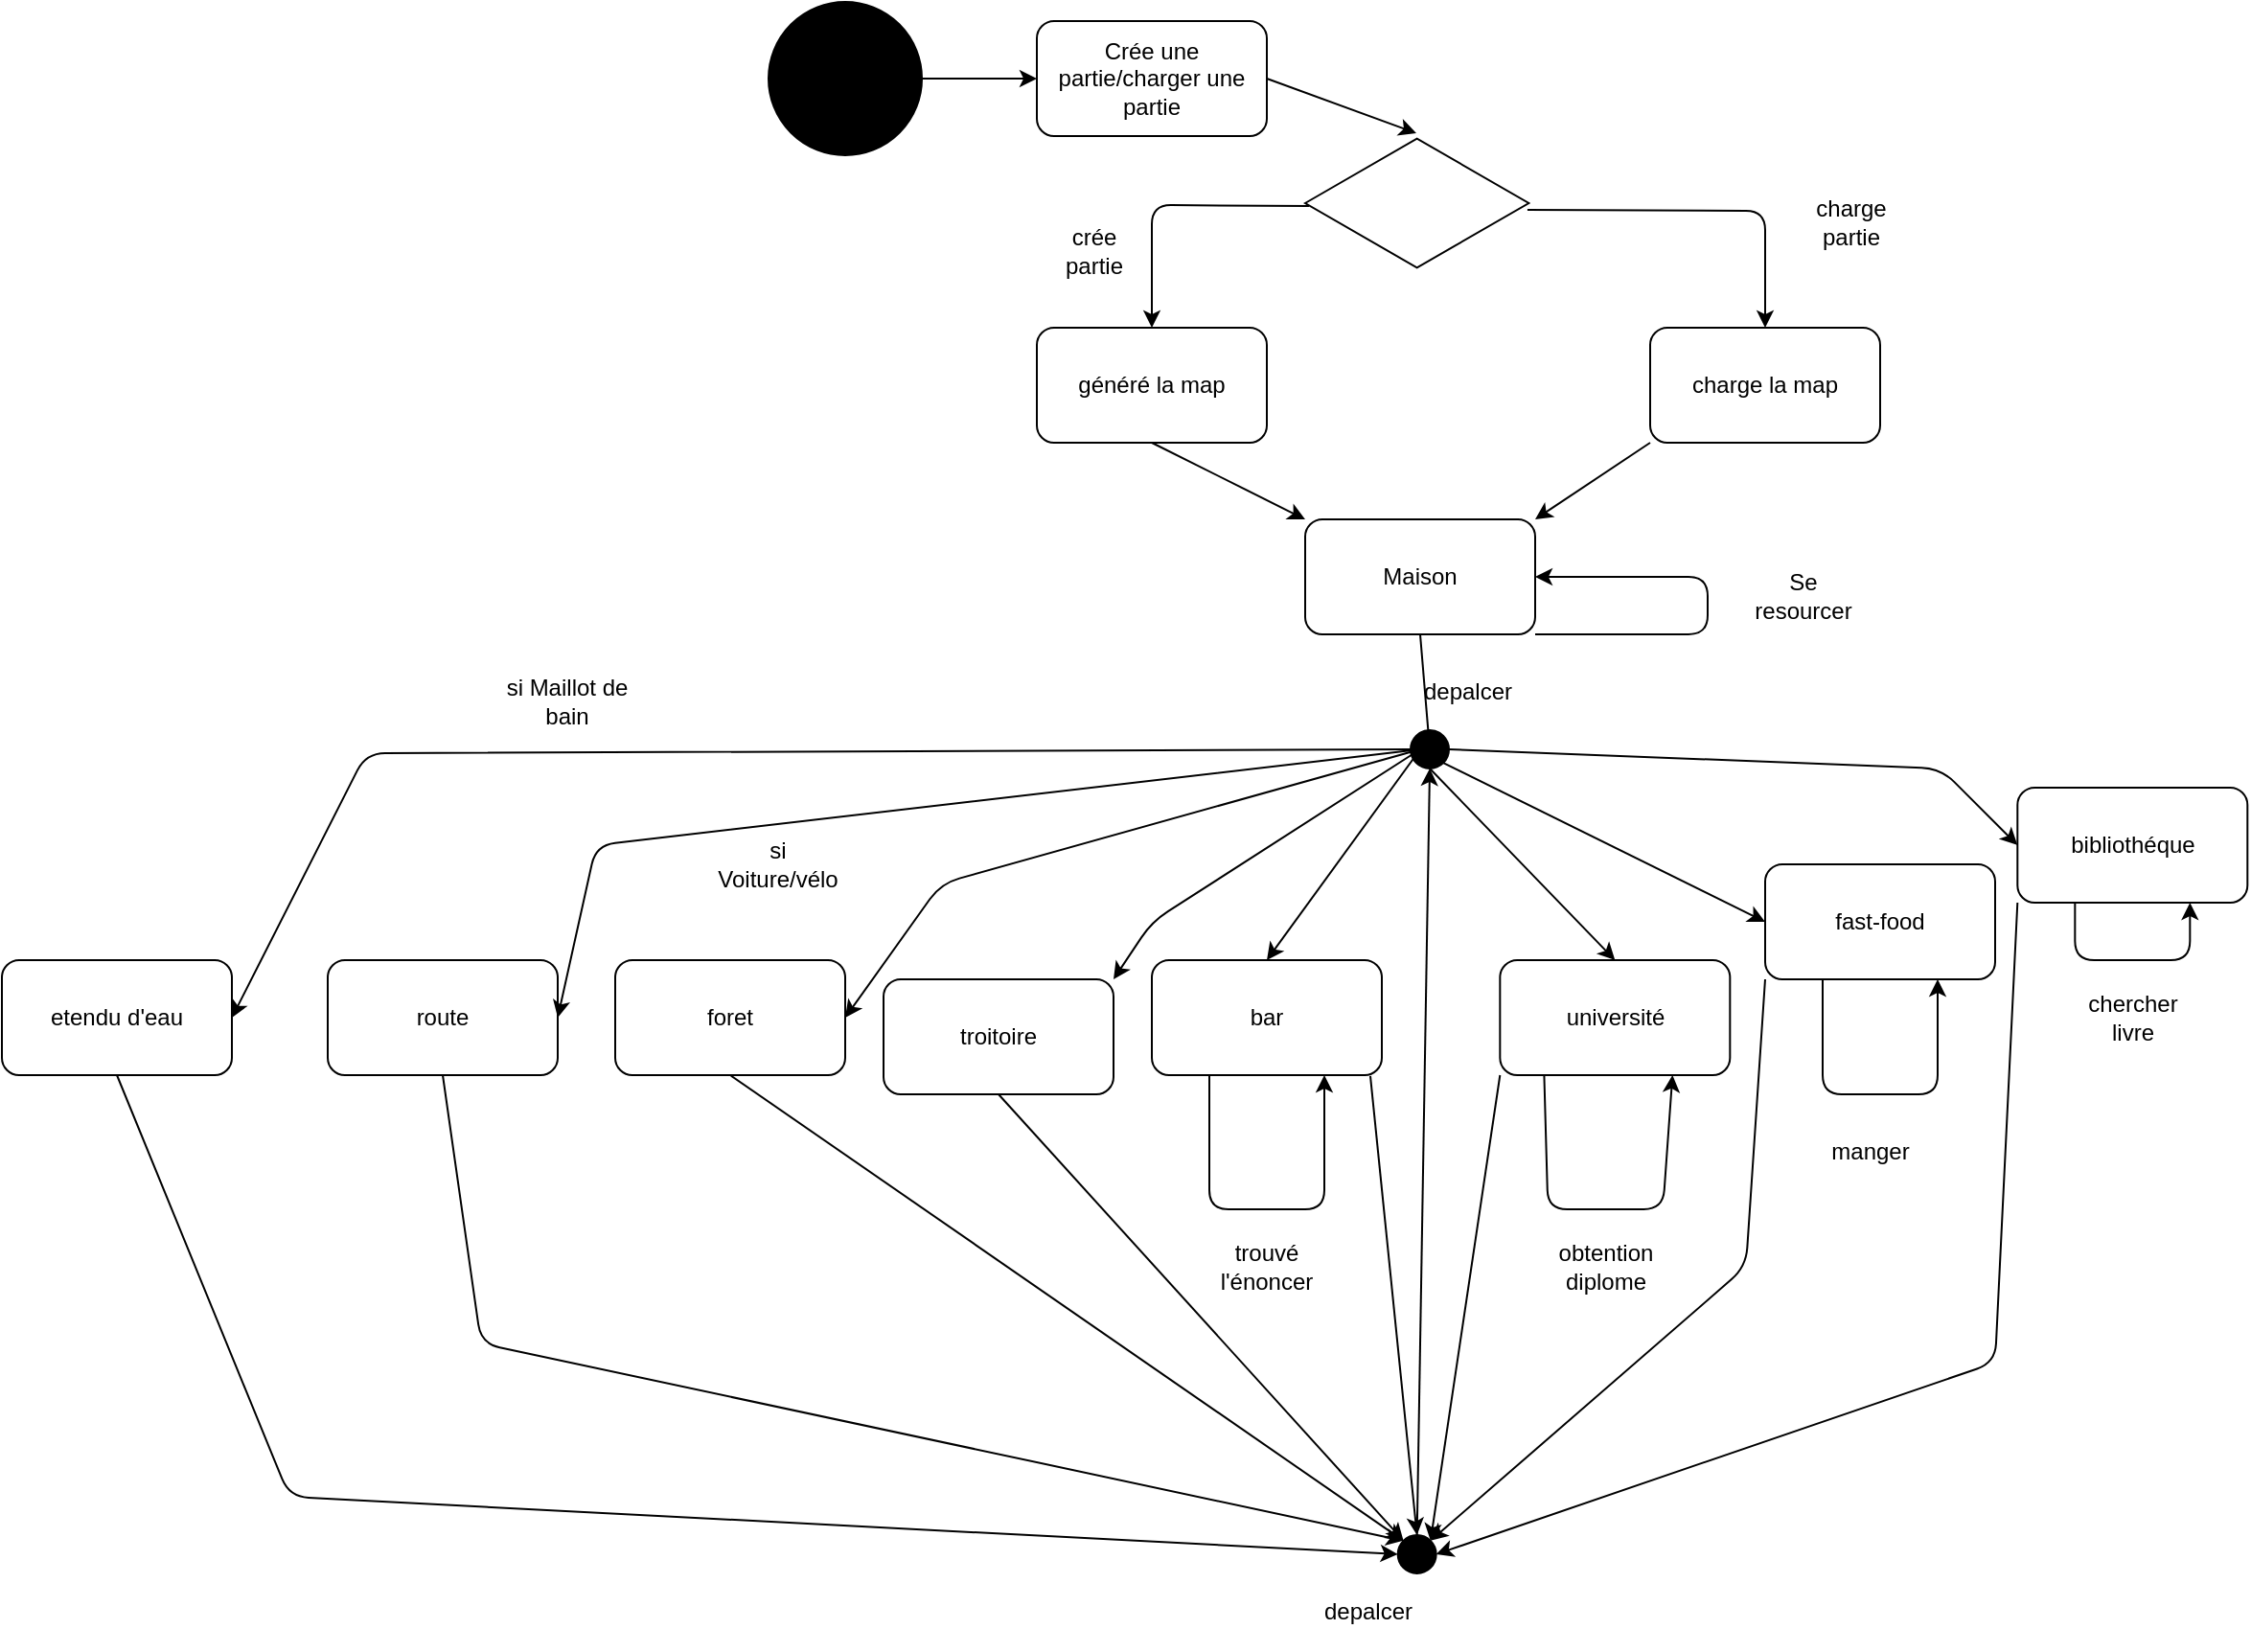 <mxfile version="14.0.3" type="device"><diagram id="R2lEEEUBdFMjLlhIrx00" name="Page-1"><mxGraphModel dx="2272" dy="708" grid="1" gridSize="10" guides="1" tooltips="1" connect="1" arrows="1" fold="1" page="1" pageScale="1" pageWidth="850" pageHeight="1100" math="0" shadow="0" extFonts="Permanent Marker^https://fonts.googleapis.com/css?family=Permanent+Marker"><root><mxCell id="0"/><mxCell id="1" parent="0"/><mxCell id="E-CY_r-HKOawPC3uCSxj-2" value="" style="ellipse;whiteSpace=wrap;html=1;aspect=fixed;fillColor=#000000;" vertex="1" parent="1"><mxGeometry x="70" y="20" width="80" height="80" as="geometry"/></mxCell><mxCell id="E-CY_r-HKOawPC3uCSxj-3" value="Crée une partie/charger une partie" style="rounded=1;whiteSpace=wrap;html=1;" vertex="1" parent="1"><mxGeometry x="210" y="30" width="120" height="60" as="geometry"/></mxCell><mxCell id="E-CY_r-HKOawPC3uCSxj-4" value="" style="endArrow=classic;html=1;exitX=1;exitY=0.5;exitDx=0;exitDy=0;entryX=0;entryY=0.5;entryDx=0;entryDy=0;" edge="1" parent="1" source="E-CY_r-HKOawPC3uCSxj-2" target="E-CY_r-HKOawPC3uCSxj-3"><mxGeometry width="50" height="50" relative="1" as="geometry"><mxPoint x="400" y="400" as="sourcePoint"/><mxPoint x="450" y="350" as="targetPoint"/></mxGeometry></mxCell><mxCell id="E-CY_r-HKOawPC3uCSxj-5" value="" style="html=1;whiteSpace=wrap;aspect=fixed;shape=isoRectangle;fillColor=#FFFFFF;" vertex="1" parent="1"><mxGeometry x="350" y="90" width="116.67" height="70" as="geometry"/></mxCell><mxCell id="E-CY_r-HKOawPC3uCSxj-6" value="" style="endArrow=classic;html=1;exitX=1;exitY=0.5;exitDx=0;exitDy=0;entryX=0.497;entryY=-0.021;entryDx=0;entryDy=0;entryPerimeter=0;" edge="1" parent="1" source="E-CY_r-HKOawPC3uCSxj-3" target="E-CY_r-HKOawPC3uCSxj-5"><mxGeometry width="50" height="50" relative="1" as="geometry"><mxPoint x="400" y="300" as="sourcePoint"/><mxPoint x="450" y="250" as="targetPoint"/></mxGeometry></mxCell><mxCell id="E-CY_r-HKOawPC3uCSxj-7" value="charge la map" style="rounded=1;whiteSpace=wrap;html=1;fillColor=#FFFFFF;" vertex="1" parent="1"><mxGeometry x="530" y="190" width="120" height="60" as="geometry"/></mxCell><mxCell id="E-CY_r-HKOawPC3uCSxj-8" value="généré la map" style="rounded=1;whiteSpace=wrap;html=1;fillColor=#FFFFFF;" vertex="1" parent="1"><mxGeometry x="210" y="190" width="120" height="60" as="geometry"/></mxCell><mxCell id="E-CY_r-HKOawPC3uCSxj-9" value="" style="endArrow=classic;html=1;entryX=0.5;entryY=0;entryDx=0;entryDy=0;exitX=0.994;exitY=0.55;exitDx=0;exitDy=0;exitPerimeter=0;" edge="1" parent="1" source="E-CY_r-HKOawPC3uCSxj-5" target="E-CY_r-HKOawPC3uCSxj-7"><mxGeometry width="50" height="50" relative="1" as="geometry"><mxPoint x="470" y="130" as="sourcePoint"/><mxPoint x="450" y="250" as="targetPoint"/><Array as="points"><mxPoint x="590" y="129"/></Array></mxGeometry></mxCell><mxCell id="E-CY_r-HKOawPC3uCSxj-10" value="" style="endArrow=classic;html=1;exitX=0.017;exitY=0.521;exitDx=0;exitDy=0;exitPerimeter=0;entryX=0.5;entryY=0;entryDx=0;entryDy=0;" edge="1" parent="1" source="E-CY_r-HKOawPC3uCSxj-5" target="E-CY_r-HKOawPC3uCSxj-8"><mxGeometry width="50" height="50" relative="1" as="geometry"><mxPoint x="400" y="300" as="sourcePoint"/><mxPoint x="450" y="250" as="targetPoint"/><Array as="points"><mxPoint x="270" y="126"/></Array></mxGeometry></mxCell><mxCell id="E-CY_r-HKOawPC3uCSxj-11" value="crée partie" style="text;html=1;strokeColor=none;fillColor=none;align=center;verticalAlign=middle;whiteSpace=wrap;rounded=0;" vertex="1" parent="1"><mxGeometry x="220" y="140" width="40" height="20" as="geometry"/></mxCell><mxCell id="E-CY_r-HKOawPC3uCSxj-13" value="charge partie" style="text;html=1;strokeColor=none;fillColor=none;align=center;verticalAlign=middle;whiteSpace=wrap;rounded=0;" vertex="1" parent="1"><mxGeometry x="600" y="120" width="70" height="30" as="geometry"/></mxCell><mxCell id="E-CY_r-HKOawPC3uCSxj-14" value="Maison" style="rounded=1;whiteSpace=wrap;html=1;fillColor=#FFFFFF;" vertex="1" parent="1"><mxGeometry x="350" y="290" width="120" height="60" as="geometry"/></mxCell><mxCell id="E-CY_r-HKOawPC3uCSxj-15" value="" style="endArrow=classic;html=1;exitX=0.5;exitY=1;exitDx=0;exitDy=0;entryX=0;entryY=0;entryDx=0;entryDy=0;" edge="1" parent="1" source="E-CY_r-HKOawPC3uCSxj-8" target="E-CY_r-HKOawPC3uCSxj-14"><mxGeometry width="50" height="50" relative="1" as="geometry"><mxPoint x="400" y="290" as="sourcePoint"/><mxPoint x="450" y="240" as="targetPoint"/></mxGeometry></mxCell><mxCell id="E-CY_r-HKOawPC3uCSxj-16" value="" style="endArrow=classic;html=1;entryX=1;entryY=0;entryDx=0;entryDy=0;exitX=0;exitY=1;exitDx=0;exitDy=0;" edge="1" parent="1" source="E-CY_r-HKOawPC3uCSxj-7" target="E-CY_r-HKOawPC3uCSxj-14"><mxGeometry width="50" height="50" relative="1" as="geometry"><mxPoint x="400" y="290" as="sourcePoint"/><mxPoint x="450" y="240" as="targetPoint"/></mxGeometry></mxCell><mxCell id="E-CY_r-HKOawPC3uCSxj-17" value="" style="endArrow=classic;html=1;entryX=1;entryY=0.5;entryDx=0;entryDy=0;exitX=1;exitY=1;exitDx=0;exitDy=0;" edge="1" parent="1" source="E-CY_r-HKOawPC3uCSxj-14" target="E-CY_r-HKOawPC3uCSxj-14"><mxGeometry width="50" height="50" relative="1" as="geometry"><mxPoint x="400" y="520" as="sourcePoint"/><mxPoint x="450" y="470" as="targetPoint"/><Array as="points"><mxPoint x="560" y="350"/><mxPoint x="560" y="320"/></Array></mxGeometry></mxCell><mxCell id="E-CY_r-HKOawPC3uCSxj-18" value="Se resourcer" style="text;html=1;strokeColor=none;fillColor=none;align=center;verticalAlign=middle;whiteSpace=wrap;rounded=0;" vertex="1" parent="1"><mxGeometry x="580" y="310" width="60" height="40" as="geometry"/></mxCell><mxCell id="E-CY_r-HKOawPC3uCSxj-19" value="bibliothéque" style="rounded=1;whiteSpace=wrap;html=1;fillColor=#FFFFFF;" vertex="1" parent="1"><mxGeometry x="721.66" y="430" width="120" height="60" as="geometry"/></mxCell><mxCell id="E-CY_r-HKOawPC3uCSxj-21" value="depalcer" style="text;html=1;strokeColor=none;fillColor=none;align=center;verticalAlign=middle;whiteSpace=wrap;rounded=0;" vertex="1" parent="1"><mxGeometry x="400" y="360" width="70" height="40" as="geometry"/></mxCell><mxCell id="E-CY_r-HKOawPC3uCSxj-22" value="fast-food" style="rounded=1;whiteSpace=wrap;html=1;fillColor=#FFFFFF;" vertex="1" parent="1"><mxGeometry x="590" y="470" width="120" height="60" as="geometry"/></mxCell><mxCell id="E-CY_r-HKOawPC3uCSxj-24" value="" style="endArrow=none;html=1;exitX=0.5;exitY=1;exitDx=0;exitDy=0;" edge="1" parent="1" source="E-CY_r-HKOawPC3uCSxj-48"><mxGeometry width="50" height="50" relative="1" as="geometry"><mxPoint x="400" y="400" as="sourcePoint"/><mxPoint x="410" y="410" as="targetPoint"/></mxGeometry></mxCell><mxCell id="E-CY_r-HKOawPC3uCSxj-25" value="université" style="rounded=1;whiteSpace=wrap;html=1;fillColor=#FFFFFF;" vertex="1" parent="1"><mxGeometry x="451.66" y="520" width="120" height="60" as="geometry"/></mxCell><mxCell id="E-CY_r-HKOawPC3uCSxj-26" value="bar" style="rounded=1;whiteSpace=wrap;html=1;fillColor=#FFFFFF;" vertex="1" parent="1"><mxGeometry x="270" y="520" width="120" height="60" as="geometry"/></mxCell><mxCell id="E-CY_r-HKOawPC3uCSxj-27" value="" style="endArrow=classic;html=1;entryX=0;entryY=0.5;entryDx=0;entryDy=0;exitX=1;exitY=0.5;exitDx=0;exitDy=0;" edge="1" parent="1" source="E-CY_r-HKOawPC3uCSxj-48" target="E-CY_r-HKOawPC3uCSxj-19"><mxGeometry width="50" height="50" relative="1" as="geometry"><mxPoint x="461.66" y="410" as="sourcePoint"/><mxPoint x="541.66" y="420" as="targetPoint"/><Array as="points"><mxPoint x="681.66" y="420"/></Array></mxGeometry></mxCell><mxCell id="E-CY_r-HKOawPC3uCSxj-28" value="" style="endArrow=classic;html=1;entryX=0;entryY=0.5;entryDx=0;entryDy=0;exitX=1;exitY=1;exitDx=0;exitDy=0;" edge="1" parent="1" source="E-CY_r-HKOawPC3uCSxj-48" target="E-CY_r-HKOawPC3uCSxj-22"><mxGeometry width="50" height="50" relative="1" as="geometry"><mxPoint x="461.66" y="410" as="sourcePoint"/><mxPoint x="551.66" y="350" as="targetPoint"/></mxGeometry></mxCell><mxCell id="E-CY_r-HKOawPC3uCSxj-29" value="" style="endArrow=classic;html=1;entryX=0.5;entryY=0;entryDx=0;entryDy=0;exitX=0.5;exitY=1;exitDx=0;exitDy=0;" edge="1" parent="1" source="E-CY_r-HKOawPC3uCSxj-48" target="E-CY_r-HKOawPC3uCSxj-25"><mxGeometry width="50" height="50" relative="1" as="geometry"><mxPoint x="461.66" y="410" as="sourcePoint"/><mxPoint x="561.66" y="360" as="targetPoint"/></mxGeometry></mxCell><mxCell id="E-CY_r-HKOawPC3uCSxj-30" value="" style="endArrow=classic;html=1;entryX=0.5;entryY=0;entryDx=0;entryDy=0;" edge="1" parent="1" target="E-CY_r-HKOawPC3uCSxj-26"><mxGeometry width="50" height="50" relative="1" as="geometry"><mxPoint x="410" y="410" as="sourcePoint"/><mxPoint x="520" y="370" as="targetPoint"/></mxGeometry></mxCell><mxCell id="E-CY_r-HKOawPC3uCSxj-31" value="troitoire" style="rounded=1;whiteSpace=wrap;html=1;fillColor=#FFFFFF;" vertex="1" parent="1"><mxGeometry x="130" y="530" width="120" height="60" as="geometry"/></mxCell><mxCell id="E-CY_r-HKOawPC3uCSxj-32" value="route" style="rounded=1;whiteSpace=wrap;html=1;fillColor=#FFFFFF;" vertex="1" parent="1"><mxGeometry x="-160" y="520" width="120" height="60" as="geometry"/></mxCell><mxCell id="E-CY_r-HKOawPC3uCSxj-33" value="foret" style="rounded=1;whiteSpace=wrap;html=1;fillColor=#FFFFFF;" vertex="1" parent="1"><mxGeometry x="-10" y="520" width="120" height="60" as="geometry"/></mxCell><mxCell id="E-CY_r-HKOawPC3uCSxj-34" value="" style="endArrow=classic;html=1;entryX=1;entryY=0;entryDx=0;entryDy=0;" edge="1" parent="1" target="E-CY_r-HKOawPC3uCSxj-31"><mxGeometry width="50" height="50" relative="1" as="geometry"><mxPoint x="410" y="410" as="sourcePoint"/><mxPoint x="620" y="350" as="targetPoint"/><Array as="points"><mxPoint x="270" y="500"/></Array></mxGeometry></mxCell><mxCell id="E-CY_r-HKOawPC3uCSxj-35" value="" style="endArrow=classic;html=1;entryX=1;entryY=0.5;entryDx=0;entryDy=0;" edge="1" parent="1" target="E-CY_r-HKOawPC3uCSxj-32"><mxGeometry width="50" height="50" relative="1" as="geometry"><mxPoint x="410" y="410" as="sourcePoint"/><mxPoint x="620" y="350" as="targetPoint"/><Array as="points"><mxPoint x="-20" y="460"/></Array></mxGeometry></mxCell><mxCell id="E-CY_r-HKOawPC3uCSxj-36" value="" style="endArrow=classic;html=1;entryX=1;entryY=0.5;entryDx=0;entryDy=0;" edge="1" parent="1" target="E-CY_r-HKOawPC3uCSxj-33"><mxGeometry width="50" height="50" relative="1" as="geometry"><mxPoint x="410" y="410" as="sourcePoint"/><mxPoint x="620" y="350" as="targetPoint"/><Array as="points"><mxPoint x="160" y="480"/></Array></mxGeometry></mxCell><mxCell id="E-CY_r-HKOawPC3uCSxj-37" value="" style="endArrow=classic;html=1;entryX=0.75;entryY=1;entryDx=0;entryDy=0;exitX=0.25;exitY=1;exitDx=0;exitDy=0;" edge="1" parent="1" source="E-CY_r-HKOawPC3uCSxj-19" target="E-CY_r-HKOawPC3uCSxj-19"><mxGeometry width="50" height="50" relative="1" as="geometry"><mxPoint x="741.66" y="510" as="sourcePoint"/><mxPoint x="791.66" y="480" as="targetPoint"/><Array as="points"><mxPoint x="751.66" y="520"/><mxPoint x="811.66" y="520"/></Array></mxGeometry></mxCell><mxCell id="E-CY_r-HKOawPC3uCSxj-38" value="chercher livre" style="text;html=1;strokeColor=none;fillColor=none;align=center;verticalAlign=middle;whiteSpace=wrap;rounded=0;" vertex="1" parent="1"><mxGeometry x="746.66" y="530" width="70" height="40" as="geometry"/></mxCell><mxCell id="E-CY_r-HKOawPC3uCSxj-39" value="" style="endArrow=classic;html=1;entryX=0.75;entryY=1;entryDx=0;entryDy=0;exitX=0.25;exitY=1;exitDx=0;exitDy=0;" edge="1" parent="1" source="E-CY_r-HKOawPC3uCSxj-22" target="E-CY_r-HKOawPC3uCSxj-22"><mxGeometry width="50" height="50" relative="1" as="geometry"><mxPoint x="601.66" y="530" as="sourcePoint"/><mxPoint x="661.66" y="530" as="targetPoint"/><Array as="points"><mxPoint x="620" y="590"/><mxPoint x="680" y="590"/></Array></mxGeometry></mxCell><mxCell id="E-CY_r-HKOawPC3uCSxj-40" value="manger" style="text;html=1;strokeColor=none;fillColor=none;align=center;verticalAlign=middle;whiteSpace=wrap;rounded=0;" vertex="1" parent="1"><mxGeometry x="610" y="600" width="70" height="40" as="geometry"/></mxCell><mxCell id="E-CY_r-HKOawPC3uCSxj-41" value="" style="endArrow=classic;html=1;entryX=0.75;entryY=1;entryDx=0;entryDy=0;exitX=0.192;exitY=1;exitDx=0;exitDy=0;exitPerimeter=0;" edge="1" parent="1" source="E-CY_r-HKOawPC3uCSxj-25" target="E-CY_r-HKOawPC3uCSxj-25"><mxGeometry width="50" height="50" relative="1" as="geometry"><mxPoint x="476.66" y="590" as="sourcePoint"/><mxPoint x="536.66" y="590" as="targetPoint"/><Array as="points"><mxPoint x="476.66" y="650"/><mxPoint x="536.66" y="650"/></Array></mxGeometry></mxCell><mxCell id="E-CY_r-HKOawPC3uCSxj-42" value="obtention diplome" style="text;html=1;strokeColor=none;fillColor=none;align=center;verticalAlign=middle;whiteSpace=wrap;rounded=0;" vertex="1" parent="1"><mxGeometry x="471.66" y="660" width="70" height="40" as="geometry"/></mxCell><mxCell id="E-CY_r-HKOawPC3uCSxj-43" value="" style="endArrow=classic;html=1;entryX=0.75;entryY=1;entryDx=0;entryDy=0;exitX=0.25;exitY=1;exitDx=0;exitDy=0;" edge="1" parent="1" source="E-CY_r-HKOawPC3uCSxj-26" target="E-CY_r-HKOawPC3uCSxj-26"><mxGeometry width="50" height="50" relative="1" as="geometry"><mxPoint x="300" y="590" as="sourcePoint"/><mxPoint x="360" y="590" as="targetPoint"/><Array as="points"><mxPoint x="300" y="650"/><mxPoint x="360" y="650"/></Array></mxGeometry></mxCell><mxCell id="E-CY_r-HKOawPC3uCSxj-44" value="trouvé l'énoncer" style="text;html=1;strokeColor=none;fillColor=none;align=center;verticalAlign=middle;whiteSpace=wrap;rounded=0;" vertex="1" parent="1"><mxGeometry x="295" y="660" width="70" height="40" as="geometry"/></mxCell><mxCell id="E-CY_r-HKOawPC3uCSxj-46" value="etendu d'eau" style="rounded=1;whiteSpace=wrap;html=1;fillColor=#FFFFFF;" vertex="1" parent="1"><mxGeometry x="-330" y="520" width="120" height="60" as="geometry"/></mxCell><mxCell id="E-CY_r-HKOawPC3uCSxj-47" value="" style="endArrow=classic;html=1;entryX=1;entryY=0.5;entryDx=0;entryDy=0;" edge="1" parent="1" source="E-CY_r-HKOawPC3uCSxj-48" target="E-CY_r-HKOawPC3uCSxj-46"><mxGeometry width="50" height="50" relative="1" as="geometry"><mxPoint x="410" y="410" as="sourcePoint"/><mxPoint x="620" y="330" as="targetPoint"/><Array as="points"><mxPoint x="-140" y="412"/></Array></mxGeometry></mxCell><mxCell id="E-CY_r-HKOawPC3uCSxj-51" value="" style="ellipse;whiteSpace=wrap;html=1;aspect=fixed;fillColor=#000000;" vertex="1" parent="1"><mxGeometry x="398.34" y="820" width="20" height="20" as="geometry"/></mxCell><mxCell id="E-CY_r-HKOawPC3uCSxj-52" value="depalcer" style="text;html=1;strokeColor=none;fillColor=none;align=center;verticalAlign=middle;whiteSpace=wrap;rounded=0;" vertex="1" parent="1"><mxGeometry x="348.34" y="840" width="70" height="40" as="geometry"/></mxCell><mxCell id="E-CY_r-HKOawPC3uCSxj-53" value="" style="endArrow=classic;html=1;exitX=0.5;exitY=1;exitDx=0;exitDy=0;entryX=0;entryY=0.5;entryDx=0;entryDy=0;" edge="1" parent="1" source="E-CY_r-HKOawPC3uCSxj-46" target="E-CY_r-HKOawPC3uCSxj-51"><mxGeometry width="50" height="50" relative="1" as="geometry"><mxPoint x="270" y="740" as="sourcePoint"/><mxPoint x="320" y="690" as="targetPoint"/><Array as="points"><mxPoint x="-180" y="800"/></Array></mxGeometry></mxCell><mxCell id="E-CY_r-HKOawPC3uCSxj-48" value="" style="ellipse;whiteSpace=wrap;html=1;aspect=fixed;fillColor=#000000;" vertex="1" parent="1"><mxGeometry x="405" y="400" width="20" height="20" as="geometry"/></mxCell><mxCell id="E-CY_r-HKOawPC3uCSxj-54" value="" style="endArrow=none;html=1;exitX=0.5;exitY=1;exitDx=0;exitDy=0;" edge="1" parent="1" source="E-CY_r-HKOawPC3uCSxj-14" target="E-CY_r-HKOawPC3uCSxj-48"><mxGeometry width="50" height="50" relative="1" as="geometry"><mxPoint x="410" y="350" as="sourcePoint"/><mxPoint x="410" y="410" as="targetPoint"/></mxGeometry></mxCell><mxCell id="E-CY_r-HKOawPC3uCSxj-55" value="" style="endArrow=classic;html=1;exitX=0.5;exitY=1;exitDx=0;exitDy=0;entryX=0;entryY=0;entryDx=0;entryDy=0;" edge="1" parent="1" source="E-CY_r-HKOawPC3uCSxj-32" target="E-CY_r-HKOawPC3uCSxj-51"><mxGeometry width="50" height="50" relative="1" as="geometry"><mxPoint x="270" y="550" as="sourcePoint"/><mxPoint x="320" y="500" as="targetPoint"/><Array as="points"><mxPoint x="-80" y="720"/></Array></mxGeometry></mxCell><mxCell id="E-CY_r-HKOawPC3uCSxj-56" value="" style="endArrow=classic;html=1;exitX=0.5;exitY=1;exitDx=0;exitDy=0;entryX=0;entryY=0;entryDx=0;entryDy=0;" edge="1" parent="1" source="E-CY_r-HKOawPC3uCSxj-33" target="E-CY_r-HKOawPC3uCSxj-51"><mxGeometry width="50" height="50" relative="1" as="geometry"><mxPoint x="270" y="550" as="sourcePoint"/><mxPoint x="320" y="500" as="targetPoint"/></mxGeometry></mxCell><mxCell id="E-CY_r-HKOawPC3uCSxj-57" value="" style="endArrow=classic;html=1;exitX=0.5;exitY=1;exitDx=0;exitDy=0;entryX=0;entryY=0;entryDx=0;entryDy=0;" edge="1" parent="1" source="E-CY_r-HKOawPC3uCSxj-31" target="E-CY_r-HKOawPC3uCSxj-51"><mxGeometry width="50" height="50" relative="1" as="geometry"><mxPoint x="270" y="550" as="sourcePoint"/><mxPoint x="320" y="500" as="targetPoint"/></mxGeometry></mxCell><mxCell id="E-CY_r-HKOawPC3uCSxj-58" value="" style="endArrow=classic;html=1;exitX=0.5;exitY=0;exitDx=0;exitDy=0;entryX=0.5;entryY=1;entryDx=0;entryDy=0;" edge="1" parent="1" source="E-CY_r-HKOawPC3uCSxj-51" target="E-CY_r-HKOawPC3uCSxj-48"><mxGeometry width="50" height="50" relative="1" as="geometry"><mxPoint x="270" y="550" as="sourcePoint"/><mxPoint x="320" y="500" as="targetPoint"/></mxGeometry></mxCell><mxCell id="E-CY_r-HKOawPC3uCSxj-59" value="" style="endArrow=classic;html=1;exitX=0.95;exitY=1.008;exitDx=0;exitDy=0;exitPerimeter=0;entryX=0.5;entryY=0;entryDx=0;entryDy=0;" edge="1" parent="1" source="E-CY_r-HKOawPC3uCSxj-26" target="E-CY_r-HKOawPC3uCSxj-51"><mxGeometry width="50" height="50" relative="1" as="geometry"><mxPoint x="270" y="550" as="sourcePoint"/><mxPoint x="320" y="500" as="targetPoint"/></mxGeometry></mxCell><mxCell id="E-CY_r-HKOawPC3uCSxj-60" value="" style="endArrow=classic;html=1;entryX=1;entryY=0;entryDx=0;entryDy=0;exitX=0;exitY=1;exitDx=0;exitDy=0;" edge="1" parent="1" source="E-CY_r-HKOawPC3uCSxj-25" target="E-CY_r-HKOawPC3uCSxj-51"><mxGeometry width="50" height="50" relative="1" as="geometry"><mxPoint x="270" y="550" as="sourcePoint"/><mxPoint x="320" y="500" as="targetPoint"/></mxGeometry></mxCell><mxCell id="E-CY_r-HKOawPC3uCSxj-61" value="" style="endArrow=classic;html=1;exitX=0;exitY=1;exitDx=0;exitDy=0;entryX=1;entryY=0;entryDx=0;entryDy=0;" edge="1" parent="1" source="E-CY_r-HKOawPC3uCSxj-22" target="E-CY_r-HKOawPC3uCSxj-51"><mxGeometry width="50" height="50" relative="1" as="geometry"><mxPoint x="270" y="550" as="sourcePoint"/><mxPoint x="320" y="500" as="targetPoint"/><Array as="points"><mxPoint x="580" y="680"/></Array></mxGeometry></mxCell><mxCell id="E-CY_r-HKOawPC3uCSxj-62" value="" style="endArrow=classic;html=1;entryX=1;entryY=0.5;entryDx=0;entryDy=0;exitX=0;exitY=1;exitDx=0;exitDy=0;" edge="1" parent="1" source="E-CY_r-HKOawPC3uCSxj-19" target="E-CY_r-HKOawPC3uCSxj-51"><mxGeometry width="50" height="50" relative="1" as="geometry"><mxPoint x="270" y="550" as="sourcePoint"/><mxPoint x="320" y="500" as="targetPoint"/><Array as="points"><mxPoint x="710" y="730"/></Array></mxGeometry></mxCell><mxCell id="E-CY_r-HKOawPC3uCSxj-63" value="si Maillot de bain" style="text;html=1;strokeColor=none;fillColor=none;align=center;verticalAlign=middle;whiteSpace=wrap;rounded=0;" vertex="1" parent="1"><mxGeometry x="-80" y="360" width="90" height="50" as="geometry"/></mxCell><mxCell id="E-CY_r-HKOawPC3uCSxj-64" value="si Voiture/vélo" style="text;html=1;strokeColor=none;fillColor=none;align=center;verticalAlign=middle;whiteSpace=wrap;rounded=0;" vertex="1" parent="1"><mxGeometry x="40" y="450" width="70" height="40" as="geometry"/></mxCell></root></mxGraphModel></diagram></mxfile>